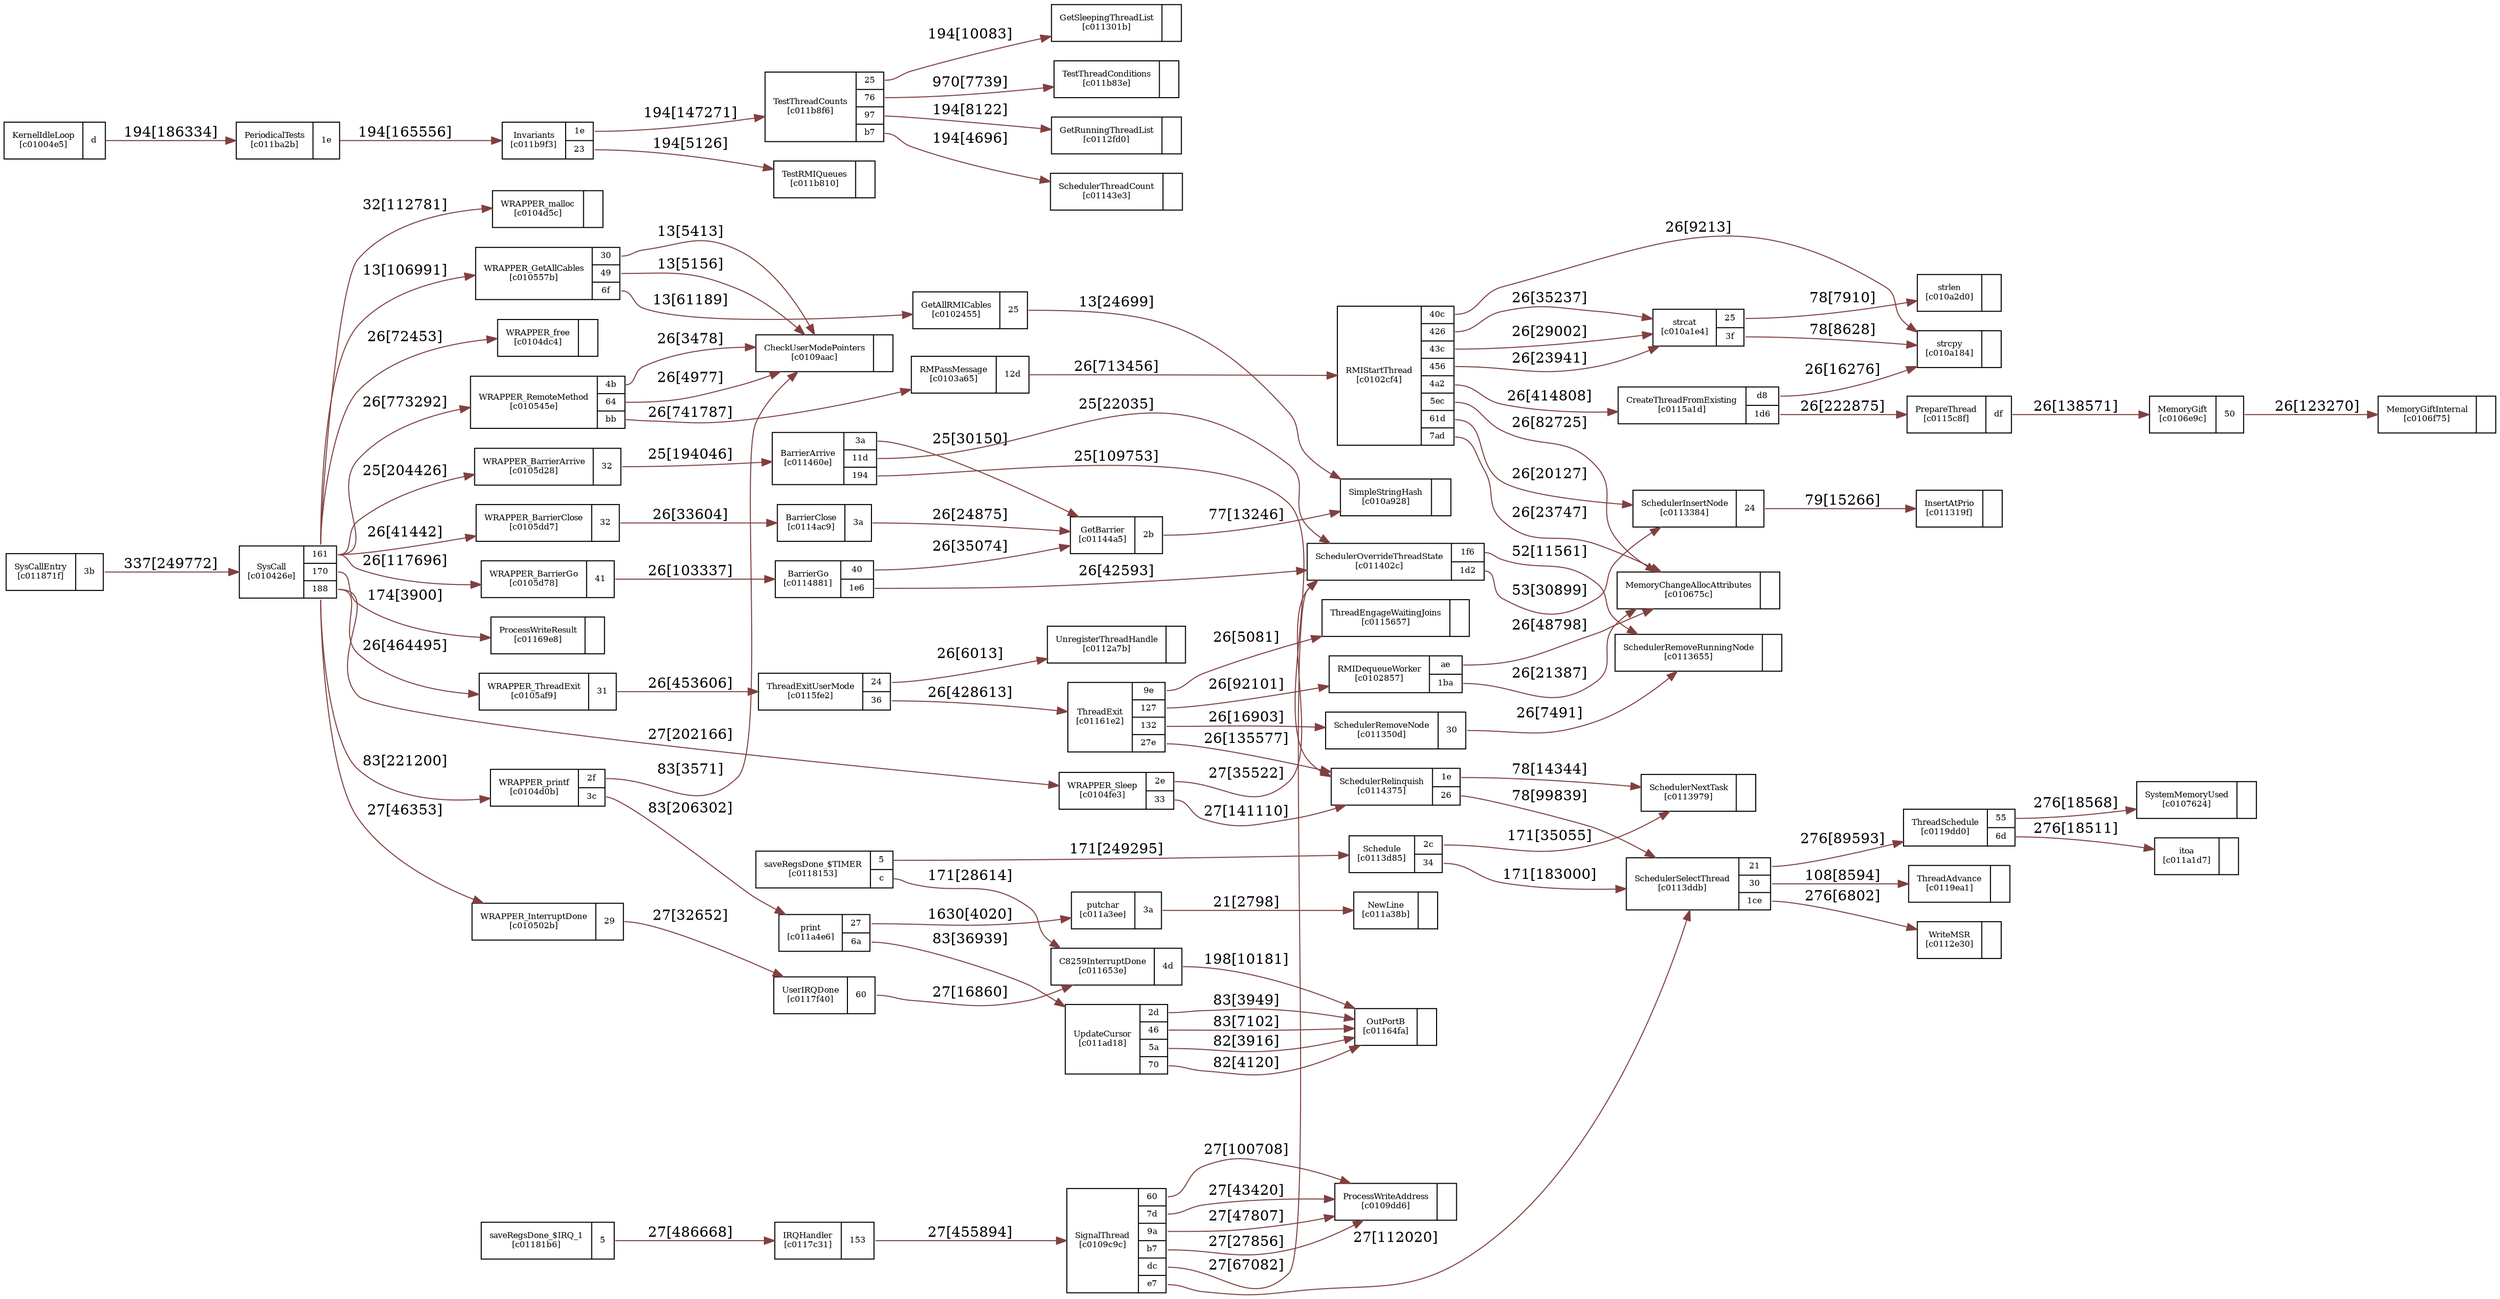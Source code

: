 digraph{
node [shape=record];
"NSysCallEntry_0" [label="{SysCallEntry\n[c011871f]|{<S3b> 3b}}", shape=record, fontsize=8];
"NSysCall_0" [label="{SysCall\n[c010426e]|{<S161> 161|<S170> 170|<S188> 188}}", shape=record, fontsize=8];
"NWRAPPER_BarrierArrive_0" [label="{WRAPPER_BarrierArrive\n[c0105d28]|{<S32> 32}}", shape=record, fontsize=8];
"NBarrierArrive_0" [label="{BarrierArrive\n[c011460e]|{<S3a> 3a|<S11d> 11d|<S194> 194}}", shape=record, fontsize=8];
"NGetBarrier_0" [label="{GetBarrier\n[c01144a5]|{<S2b> 2b}}", shape=record, fontsize=8];
"NSimpleStringHash_0" [label="{SimpleStringHash\n[c010a928]|{}}", shape=record, fontsize=8];
"NSchedulerOverrideThreadState_0" [label="{SchedulerOverrideThreadState\n[c011402c]|{<S1f6> 1f6|<S1d2> 1d2}}", shape=record, fontsize=8];
"NSchedulerRemoveRunningNode_0" [label="{SchedulerRemoveRunningNode\n[c0113655]|{}}", shape=record, fontsize=8];
"NSchedulerRelinquish_0" [label="{SchedulerRelinquish\n[c0114375]|{<S1e> 1e|<S26> 26}}", shape=record, fontsize=8];
"NSchedulerNextTask_0" [label="{SchedulerNextTask\n[c0113979]|{}}", shape=record, fontsize=8];
"NSchedulerSelectThread_0" [label="{SchedulerSelectThread\n[c0113ddb]|{<S21> 21|<S30> 30|<S1ce> 1ce}}", shape=record, fontsize=8];
"NThreadSchedule_0" [label="{ThreadSchedule\n[c0119dd0]|{<S55> 55|<S6d> 6d}}", shape=record, fontsize=8];
"NSystemMemoryUsed_0" [label="{SystemMemoryUsed\n[c0107624]|{}}", shape=record, fontsize=8];
"Nitoa_0" [label="{itoa\n[c011a1d7]|{}}", shape=record, fontsize=8];
"NThreadAdvance_0" [label="{ThreadAdvance\n[c0119ea1]|{}}", shape=record, fontsize=8];
"NWriteMSR_0" [label="{WriteMSR\n[c0112e30]|{}}", shape=record, fontsize=8];
"NProcessWriteResult_0" [label="{ProcessWriteResult\n[c01169e8]|{}}", shape=record, fontsize=8];
"NKernelIdleLoop_0" [label="{KernelIdleLoop\n[c01004e5]|{<Sd> d}}", shape=record, fontsize=8];
"NPeriodicalTests_0" [label="{PeriodicalTests\n[c011ba2b]|{<S1e> 1e}}", shape=record, fontsize=8];
"NInvariants_0" [label="{Invariants\n[c011b9f3]|{<S1e> 1e|<S23> 23}}", shape=record, fontsize=8];
"NTestThreadCounts_0" [label="{TestThreadCounts\n[c011b8f6]|{<S25> 25|<S76> 76|<S97> 97|<Sb7> b7}}", shape=record, fontsize=8];
"NGetSleepingThreadList_0" [label="{GetSleepingThreadList\n[c011301b]|{}}", shape=record, fontsize=8];
"NTestThreadConditions_0" [label="{TestThreadConditions\n[c011b83e]|{}}", shape=record, fontsize=8];
"NGetRunningThreadList_0" [label="{GetRunningThreadList\n[c0112fd0]|{}}", shape=record, fontsize=8];
"NSchedulerThreadCount_0" [label="{SchedulerThreadCount\n[c01143e3]|{}}", shape=record, fontsize=8];
"NTestRMIQueues_0" [label="{TestRMIQueues\n[c011b810]|{}}", shape=record, fontsize=8];
"NsaveRegsDone_$TIMER_0" [label="{saveRegsDone_$TIMER\n[c0118153]|{<S5> 5|<Sc> c}}", shape=record, fontsize=8];
"NSchedule_0" [label="{Schedule\n[c0113d85]|{<S2c> 2c|<S34> 34}}", shape=record, fontsize=8];
"NC8259InterruptDone_0" [label="{C8259InterruptDone\n[c011653e]|{<S4d> 4d}}", shape=record, fontsize=8];
"NOutPortB_0" [label="{OutPortB\n[c01164fa]|{}}", shape=record, fontsize=8];
"NsaveRegsDone_$IRQ_1_0" [label="{saveRegsDone_$IRQ_1\n[c01181b6]|{<S5> 5}}", shape=record, fontsize=8];
"NIRQHandler_0" [label="{IRQHandler\n[c0117c31]|{<S153> 153}}", shape=record, fontsize=8];
"NSignalThread_0" [label="{SignalThread\n[c0109c9c]|{<S60> 60|<S7d> 7d|<S9a> 9a|<Sb7> b7|<Sdc> dc|<Se7> e7}}", shape=record, fontsize=8];
"NProcessWriteAddress_0" [label="{ProcessWriteAddress\n[c0109dd6]|{}}", shape=record, fontsize=8];
"NSchedulerInsertNode_0" [label="{SchedulerInsertNode\n[c0113384]|{<S24> 24}}", shape=record, fontsize=8];
"NInsertAtPrio_0" [label="{InsertAtPrio\n[c011319f]|{}}", shape=record, fontsize=8];
"NWRAPPER_InterruptDone_0" [label="{WRAPPER_InterruptDone\n[c010502b]|{<S29> 29}}", shape=record, fontsize=8];
"NUserIRQDone_0" [label="{UserIRQDone\n[c0117f40]|{<S60> 60}}", shape=record, fontsize=8];
"NWRAPPER_Sleep_0" [label="{WRAPPER_Sleep\n[c0104fe3]|{<S2e> 2e|<S33> 33}}", shape=record, fontsize=8];
"NWRAPPER_GetAllCables_0" [label="{WRAPPER_GetAllCables\n[c010557b]|{<S30> 30|<S49> 49|<S6f> 6f}}", shape=record, fontsize=8];
"NCheckUserModePointers_0" [label="{CheckUserModePointers\n[c0109aac]|{}}", shape=record, fontsize=8];
"NGetAllRMICables_0" [label="{GetAllRMICables\n[c0102455]|{<S25> 25}}", shape=record, fontsize=8];
"NWRAPPER_malloc_0" [label="{WRAPPER_malloc\n[c0104d5c]|{}}", shape=record, fontsize=8];
"NWRAPPER_RemoteMethod_0" [label="{WRAPPER_RemoteMethod\n[c010545e]|{<S4b> 4b|<S64> 64|<Sbb> bb}}", shape=record, fontsize=8];
"NRMPassMessage_0" [label="{RMPassMessage\n[c0103a65]|{<S12d> 12d}}", shape=record, fontsize=8];
"NRMIStartThread_0" [label="{RMIStartThread\n[c0102cf4]|{<S40c> 40c|<S426> 426|<S43c> 43c|<S456> 456|<S4a2> 4a2|<S5ec> 5ec|<S61d> 61d|<S7ad> 7ad}}", shape=record, fontsize=8];
"Nstrcpy_0" [label="{strcpy\n[c010a184]|{}}", shape=record, fontsize=8];
"Nstrcat_0" [label="{strcat\n[c010a1e4]|{<S25> 25|<S3f> 3f}}", shape=record, fontsize=8];
"Nstrlen_0" [label="{strlen\n[c010a2d0]|{}}", shape=record, fontsize=8];
"NCreateThreadFromExisting_0" [label="{CreateThreadFromExisting\n[c0115a1d]|{<Sd8> d8|<S1d6> 1d6}}", shape=record, fontsize=8];
"NPrepareThread_0" [label="{PrepareThread\n[c0115c8f]|{<Sdf> df}}", shape=record, fontsize=8];
"NMemoryGift_0" [label="{MemoryGift\n[c0106e9c]|{<S50> 50}}", shape=record, fontsize=8];
"NMemoryGiftInternal_0" [label="{MemoryGiftInternal\n[c0106f75]|{}}", shape=record, fontsize=8];
"NMemoryChangeAllocAttributes_0" [label="{MemoryChangeAllocAttributes\n[c010675c]|{}}", shape=record, fontsize=8];
"NWRAPPER_free_0" [label="{WRAPPER_free\n[c0104dc4]|{}}", shape=record, fontsize=8];
"NWRAPPER_BarrierGo_0" [label="{WRAPPER_BarrierGo\n[c0105d78]|{<S41> 41}}", shape=record, fontsize=8];
"NBarrierGo_0" [label="{BarrierGo\n[c0114881]|{<S40> 40|<S1e6> 1e6}}", shape=record, fontsize=8];
"NWRAPPER_BarrierClose_0" [label="{WRAPPER_BarrierClose\n[c0105dd7]|{<S32> 32}}", shape=record, fontsize=8];
"NBarrierClose_0" [label="{BarrierClose\n[c0114ac9]|{<S3a> 3a}}", shape=record, fontsize=8];
"NWRAPPER_ThreadExit_0" [label="{WRAPPER_ThreadExit\n[c0105af9]|{<S31> 31}}", shape=record, fontsize=8];
"NThreadExitUserMode_0" [label="{ThreadExitUserMode\n[c0115fe2]|{<S24> 24|<S36> 36}}", shape=record, fontsize=8];
"NUnregisterThreadHandle_0" [label="{UnregisterThreadHandle\n[c0112a7b]|{}}", shape=record, fontsize=8];
"NThreadExit_0" [label="{ThreadExit\n[c01161e2]|{<S9e> 9e|<S127> 127|<S132> 132|<S27e> 27e}}", shape=record, fontsize=8];
"NThreadEngageWaitingJoins_0" [label="{ThreadEngageWaitingJoins\n[c0115657]|{}}", shape=record, fontsize=8];
"NRMIDequeueWorker_0" [label="{RMIDequeueWorker\n[c0102857]|{<Sae> ae|<S1ba> 1ba}}", shape=record, fontsize=8];
"NSchedulerRemoveNode_0" [label="{SchedulerRemoveNode\n[c011350d]|{<S30> 30}}", shape=record, fontsize=8];
"NWRAPPER_printf_0" [label="{WRAPPER_printf\n[c0104d0b]|{<S2f> 2f|<S3c> 3c}}", shape=record, fontsize=8];
"Nprint_0" [label="{print\n[c011a4e6]|{<S27> 27|<S6a> 6a}}", shape=record, fontsize=8];
"Nputchar_0" [label="{putchar\n[c011a3ee]|{<S3a> 3a}}", shape=record, fontsize=8];
"NUpdateCursor_0" [label="{UpdateCursor\n[c011ad18]|{<S2d> 2d|<S46> 46|<S5a> 5a|<S70> 70}}", shape=record, fontsize=8];
"NNewLine_0" [label="{NewLine\n[c011a38b]|{}}", shape=record, fontsize=8];
rankdir=LR;
"NSysCallEntry_0":"S3b" -> "NSysCall_0" [style="setlinewidth(1)" color="#804040",label="337[249772]"];
"NSysCall_0":"S161" -> "NWRAPPER_BarrierArrive_0" [style="setlinewidth(1)" color="#804040",label="25[204426]"];
"NSysCall_0":"S170" -> "NProcessWriteResult_0" [style="setlinewidth(1)" color="#804040",label="174[3900]"];
"NSysCall_0":"S188" -> "NWRAPPER_InterruptDone_0" [style="setlinewidth(1)" color="#804040",label="27[46353]"];
"NSysCall_0":"S188" -> "NWRAPPER_Sleep_0" [style="setlinewidth(1)" color="#804040",label="27[202166]"];
"NSysCall_0":"S161" -> "NWRAPPER_GetAllCables_0" [style="setlinewidth(1)" color="#804040",label="13[106991]"];
"NSysCall_0":"S161" -> "NWRAPPER_malloc_0" [style="setlinewidth(1)" color="#804040",label="32[112781]"];
"NSysCall_0":"S161" -> "NWRAPPER_RemoteMethod_0" [style="setlinewidth(1)" color="#804040",label="26[773292]"];
"NSysCall_0":"S161" -> "NWRAPPER_free_0" [style="setlinewidth(1)" color="#804040",label="26[72453]"];
"NSysCall_0":"S161" -> "NWRAPPER_BarrierGo_0" [style="setlinewidth(1)" color="#804040",label="26[117696]"];
"NSysCall_0":"S161" -> "NWRAPPER_BarrierClose_0" [style="setlinewidth(1)" color="#804040",label="26[41442]"];
"NSysCall_0":"S188" -> "NWRAPPER_ThreadExit_0" [style="setlinewidth(1)" color="#804040",label="26[464495]"];
"NSysCall_0":"S188" -> "NWRAPPER_printf_0" [style="setlinewidth(1)" color="#804040",label="83[221200]"];
"NWRAPPER_BarrierArrive_0":"S32" -> "NBarrierArrive_0" [style="setlinewidth(1)" color="#804040",label="25[194046]"];
"NBarrierArrive_0":"S3a" -> "NGetBarrier_0" [style="setlinewidth(1)" color="#804040",label="25[30150]"];
"NBarrierArrive_0":"S11d" -> "NSchedulerOverrideThreadState_0" [style="setlinewidth(1)" color="#804040",label="25[22035]"];
"NBarrierArrive_0":"S194" -> "NSchedulerRelinquish_0" [style="setlinewidth(1)" color="#804040",label="25[109753]"];
"NGetBarrier_0":"S2b" -> "NSimpleStringHash_0" [style="setlinewidth(1)" color="#804040",label="77[13246]"];
"NSchedulerOverrideThreadState_0":"S1f6" -> "NSchedulerRemoveRunningNode_0" [style="setlinewidth(1)" color="#804040",label="52[11561]"];
"NSchedulerOverrideThreadState_0":"S1d2" -> "NSchedulerInsertNode_0" [style="setlinewidth(1)" color="#804040",label="53[30899]"];
"NSchedulerRelinquish_0":"S1e" -> "NSchedulerNextTask_0" [style="setlinewidth(1)" color="#804040",label="78[14344]"];
"NSchedulerRelinquish_0":"S26" -> "NSchedulerSelectThread_0" [style="setlinewidth(1)" color="#804040",label="78[99839]"];
"NSchedulerSelectThread_0":"S21" -> "NThreadSchedule_0" [style="setlinewidth(1)" color="#804040",label="276[89593]"];
"NSchedulerSelectThread_0":"S30" -> "NThreadAdvance_0" [style="setlinewidth(1)" color="#804040",label="108[8594]"];
"NSchedulerSelectThread_0":"S1ce" -> "NWriteMSR_0" [style="setlinewidth(1)" color="#804040",label="276[6802]"];
"NThreadSchedule_0":"S55" -> "NSystemMemoryUsed_0" [style="setlinewidth(1)" color="#804040",label="276[18568]"];
"NThreadSchedule_0":"S6d" -> "Nitoa_0" [style="setlinewidth(1)" color="#804040",label="276[18511]"];
"NKernelIdleLoop_0":"Sd" -> "NPeriodicalTests_0" [style="setlinewidth(1)" color="#804040",label="194[186334]"];
"NPeriodicalTests_0":"S1e" -> "NInvariants_0" [style="setlinewidth(1)" color="#804040",label="194[165556]"];
"NInvariants_0":"S1e" -> "NTestThreadCounts_0" [style="setlinewidth(1)" color="#804040",label="194[147271]"];
"NInvariants_0":"S23" -> "NTestRMIQueues_0" [style="setlinewidth(1)" color="#804040",label="194[5126]"];
"NTestThreadCounts_0":"S25" -> "NGetSleepingThreadList_0" [style="setlinewidth(1)" color="#804040",label="194[10083]"];
"NTestThreadCounts_0":"S76" -> "NTestThreadConditions_0" [style="setlinewidth(1)" color="#804040",label="970[7739]"];
"NTestThreadCounts_0":"S97" -> "NGetRunningThreadList_0" [style="setlinewidth(1)" color="#804040",label="194[8122]"];
"NTestThreadCounts_0":"Sb7" -> "NSchedulerThreadCount_0" [style="setlinewidth(1)" color="#804040",label="194[4696]"];
"NsaveRegsDone_$TIMER_0":"S5" -> "NSchedule_0" [style="setlinewidth(1)" color="#804040",label="171[249295]"];
"NsaveRegsDone_$TIMER_0":"Sc" -> "NC8259InterruptDone_0" [style="setlinewidth(1)" color="#804040",label="171[28614]"];
"NSchedule_0":"S2c" -> "NSchedulerNextTask_0" [style="setlinewidth(1)" color="#804040",label="171[35055]"];
"NSchedule_0":"S34" -> "NSchedulerSelectThread_0" [style="setlinewidth(1)" color="#804040",label="171[183000]"];
"NC8259InterruptDone_0":"S4d" -> "NOutPortB_0" [style="setlinewidth(1)" color="#804040",label="198[10181]"];
"NsaveRegsDone_$IRQ_1_0":"S5" -> "NIRQHandler_0" [style="setlinewidth(1)" color="#804040",label="27[486668]"];
"NIRQHandler_0":"S153" -> "NSignalThread_0" [style="setlinewidth(1)" color="#804040",label="27[455894]"];
"NSignalThread_0":"S60" -> "NProcessWriteAddress_0" [style="setlinewidth(1)" color="#804040",label="27[100708]"];
"NSignalThread_0":"S7d" -> "NProcessWriteAddress_0" [style="setlinewidth(1)" color="#804040",label="27[43420]"];
"NSignalThread_0":"S9a" -> "NProcessWriteAddress_0" [style="setlinewidth(1)" color="#804040",label="27[47807]"];
"NSignalThread_0":"Sb7" -> "NProcessWriteAddress_0" [style="setlinewidth(1)" color="#804040",label="27[27856]"];
"NSignalThread_0":"Sdc" -> "NSchedulerOverrideThreadState_0" [style="setlinewidth(1)" color="#804040",label="27[67082]"];
"NSignalThread_0":"Se7" -> "NSchedulerSelectThread_0" [style="setlinewidth(1)" color="#804040",label="27[112020]"];
"NSchedulerInsertNode_0":"S24" -> "NInsertAtPrio_0" [style="setlinewidth(1)" color="#804040",label="79[15266]"];
"NWRAPPER_InterruptDone_0":"S29" -> "NUserIRQDone_0" [style="setlinewidth(1)" color="#804040",label="27[32652]"];
"NUserIRQDone_0":"S60" -> "NC8259InterruptDone_0" [style="setlinewidth(1)" color="#804040",label="27[16860]"];
"NWRAPPER_Sleep_0":"S2e" -> "NSchedulerOverrideThreadState_0" [style="setlinewidth(1)" color="#804040",label="27[35522]"];
"NWRAPPER_Sleep_0":"S33" -> "NSchedulerRelinquish_0" [style="setlinewidth(1)" color="#804040",label="27[141110]"];
"NWRAPPER_GetAllCables_0":"S30" -> "NCheckUserModePointers_0" [style="setlinewidth(1)" color="#804040",label="13[5413]"];
"NWRAPPER_GetAllCables_0":"S49" -> "NCheckUserModePointers_0" [style="setlinewidth(1)" color="#804040",label="13[5156]"];
"NWRAPPER_GetAllCables_0":"S6f" -> "NGetAllRMICables_0" [style="setlinewidth(1)" color="#804040",label="13[61189]"];
"NGetAllRMICables_0":"S25" -> "NSimpleStringHash_0" [style="setlinewidth(1)" color="#804040",label="13[24699]"];
"NWRAPPER_RemoteMethod_0":"S4b" -> "NCheckUserModePointers_0" [style="setlinewidth(1)" color="#804040",label="26[3478]"];
"NWRAPPER_RemoteMethod_0":"S64" -> "NCheckUserModePointers_0" [style="setlinewidth(1)" color="#804040",label="26[4977]"];
"NWRAPPER_RemoteMethod_0":"Sbb" -> "NRMPassMessage_0" [style="setlinewidth(1)" color="#804040",label="26[741787]"];
"NRMPassMessage_0":"S12d" -> "NRMIStartThread_0" [style="setlinewidth(1)" color="#804040",label="26[713456]"];
"NRMIStartThread_0":"S40c" -> "Nstrcpy_0" [style="setlinewidth(1)" color="#804040",label="26[9213]"];
"NRMIStartThread_0":"S426" -> "Nstrcat_0" [style="setlinewidth(1)" color="#804040",label="26[35237]"];
"NRMIStartThread_0":"S43c" -> "Nstrcat_0" [style="setlinewidth(1)" color="#804040",label="26[29002]"];
"NRMIStartThread_0":"S456" -> "Nstrcat_0" [style="setlinewidth(1)" color="#804040",label="26[23941]"];
"NRMIStartThread_0":"S4a2" -> "NCreateThreadFromExisting_0" [style="setlinewidth(1)" color="#804040",label="26[414808]"];
"NRMIStartThread_0":"S5ec" -> "NMemoryChangeAllocAttributes_0" [style="setlinewidth(1)" color="#804040",label="26[82725]"];
"NRMIStartThread_0":"S61d" -> "NSchedulerInsertNode_0" [style="setlinewidth(1)" color="#804040",label="26[20127]"];
"NRMIStartThread_0":"S7ad" -> "NMemoryChangeAllocAttributes_0" [style="setlinewidth(1)" color="#804040",label="26[23747]"];
"Nstrcat_0":"S25" -> "Nstrlen_0" [style="setlinewidth(1)" color="#804040",label="78[7910]"];
"Nstrcat_0":"S3f" -> "Nstrcpy_0" [style="setlinewidth(1)" color="#804040",label="78[8628]"];
"NCreateThreadFromExisting_0":"Sd8" -> "Nstrcpy_0" [style="setlinewidth(1)" color="#804040",label="26[16276]"];
"NCreateThreadFromExisting_0":"S1d6" -> "NPrepareThread_0" [style="setlinewidth(1)" color="#804040",label="26[222875]"];
"NPrepareThread_0":"Sdf" -> "NMemoryGift_0" [style="setlinewidth(1)" color="#804040",label="26[138571]"];
"NMemoryGift_0":"S50" -> "NMemoryGiftInternal_0" [style="setlinewidth(1)" color="#804040",label="26[123270]"];
"NWRAPPER_BarrierGo_0":"S41" -> "NBarrierGo_0" [style="setlinewidth(1)" color="#804040",label="26[103337]"];
"NBarrierGo_0":"S40" -> "NGetBarrier_0" [style="setlinewidth(1)" color="#804040",label="26[35074]"];
"NBarrierGo_0":"S1e6" -> "NSchedulerOverrideThreadState_0" [style="setlinewidth(1)" color="#804040",label="26[42593]"];
"NWRAPPER_BarrierClose_0":"S32" -> "NBarrierClose_0" [style="setlinewidth(1)" color="#804040",label="26[33604]"];
"NBarrierClose_0":"S3a" -> "NGetBarrier_0" [style="setlinewidth(1)" color="#804040",label="26[24875]"];
"NWRAPPER_ThreadExit_0":"S31" -> "NThreadExitUserMode_0" [style="setlinewidth(1)" color="#804040",label="26[453606]"];
"NThreadExitUserMode_0":"S24" -> "NUnregisterThreadHandle_0" [style="setlinewidth(1)" color="#804040",label="26[6013]"];
"NThreadExitUserMode_0":"S36" -> "NThreadExit_0" [style="setlinewidth(1)" color="#804040",label="26[428613]"];
"NThreadExit_0":"S9e" -> "NThreadEngageWaitingJoins_0" [style="setlinewidth(1)" color="#804040",label="26[5081]"];
"NThreadExit_0":"S127" -> "NRMIDequeueWorker_0" [style="setlinewidth(1)" color="#804040",label="26[92101]"];
"NThreadExit_0":"S132" -> "NSchedulerRemoveNode_0" [style="setlinewidth(1)" color="#804040",label="26[16903]"];
"NThreadExit_0":"S27e" -> "NSchedulerRelinquish_0" [style="setlinewidth(1)" color="#804040",label="26[135577]"];
"NRMIDequeueWorker_0":"Sae" -> "NMemoryChangeAllocAttributes_0" [style="setlinewidth(1)" color="#804040",label="26[48798]"];
"NRMIDequeueWorker_0":"S1ba" -> "NMemoryChangeAllocAttributes_0" [style="setlinewidth(1)" color="#804040",label="26[21387]"];
"NSchedulerRemoveNode_0":"S30" -> "NSchedulerRemoveRunningNode_0" [style="setlinewidth(1)" color="#804040",label="26[7491]"];
"NWRAPPER_printf_0":"S2f" -> "NCheckUserModePointers_0" [style="setlinewidth(1)" color="#804040",label="83[3571]"];
"NWRAPPER_printf_0":"S3c" -> "Nprint_0" [style="setlinewidth(1)" color="#804040",label="83[206302]"];
"Nprint_0":"S27" -> "Nputchar_0" [style="setlinewidth(1)" color="#804040",label="1630[4020]"];
"Nprint_0":"S6a" -> "NUpdateCursor_0" [style="setlinewidth(1)" color="#804040",label="83[36939]"];
"Nputchar_0":"S3a" -> "NNewLine_0" [style="setlinewidth(1)" color="#804040",label="21[2798]"];
"NUpdateCursor_0":"S2d" -> "NOutPortB_0" [style="setlinewidth(1)" color="#804040",label="83[3949]"];
"NUpdateCursor_0":"S46" -> "NOutPortB_0" [style="setlinewidth(1)" color="#804040",label="83[7102]"];
"NUpdateCursor_0":"S5a" -> "NOutPortB_0" [style="setlinewidth(1)" color="#804040",label="82[3916]"];
"NUpdateCursor_0":"S70" -> "NOutPortB_0" [style="setlinewidth(1)" color="#804040",label="82[4120]"];
}

